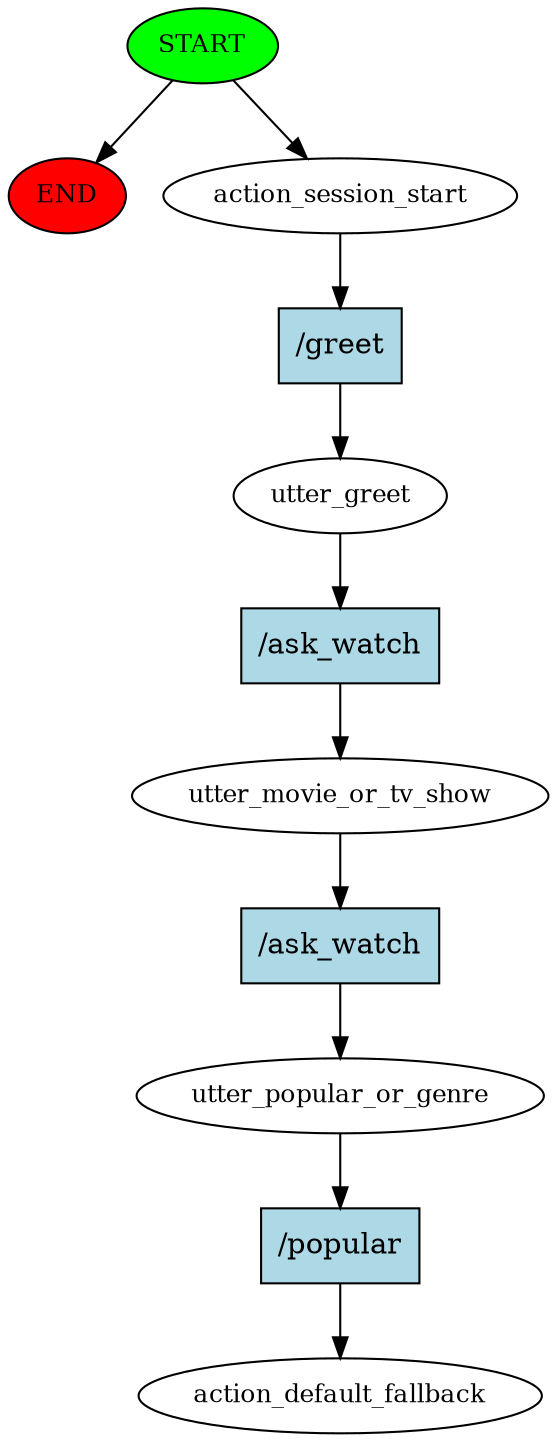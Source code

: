 digraph  {
0 [class="start active", fillcolor=green, fontsize=12, label=START, style=filled];
"-1" [class=end, fillcolor=red, fontsize=12, label=END, style=filled];
1 [class=active, fontsize=12, label=action_session_start];
2 [class=active, fontsize=12, label=utter_greet];
3 [class=active, fontsize=12, label=utter_movie_or_tv_show];
4 [class=active, fontsize=12, label=utter_popular_or_genre];
5 [class="dashed active", fontsize=12, label=action_default_fallback];
6 [class="intent active", fillcolor=lightblue, label="/greet", shape=rect, style=filled];
7 [class="intent active", fillcolor=lightblue, label="/ask_watch", shape=rect, style=filled];
8 [class="intent active", fillcolor=lightblue, label="/ask_watch", shape=rect, style=filled];
9 [class="intent active", fillcolor=lightblue, label="/popular", shape=rect, style=filled];
0 -> "-1"  [class="", key=NONE, label=""];
0 -> 1  [class=active, key=NONE, label=""];
1 -> 6  [class=active, key=0];
2 -> 7  [class=active, key=0];
3 -> 8  [class=active, key=0];
4 -> 9  [class=active, key=0];
6 -> 2  [class=active, key=0];
7 -> 3  [class=active, key=0];
8 -> 4  [class=active, key=0];
9 -> 5  [class=active, key=0];
}
